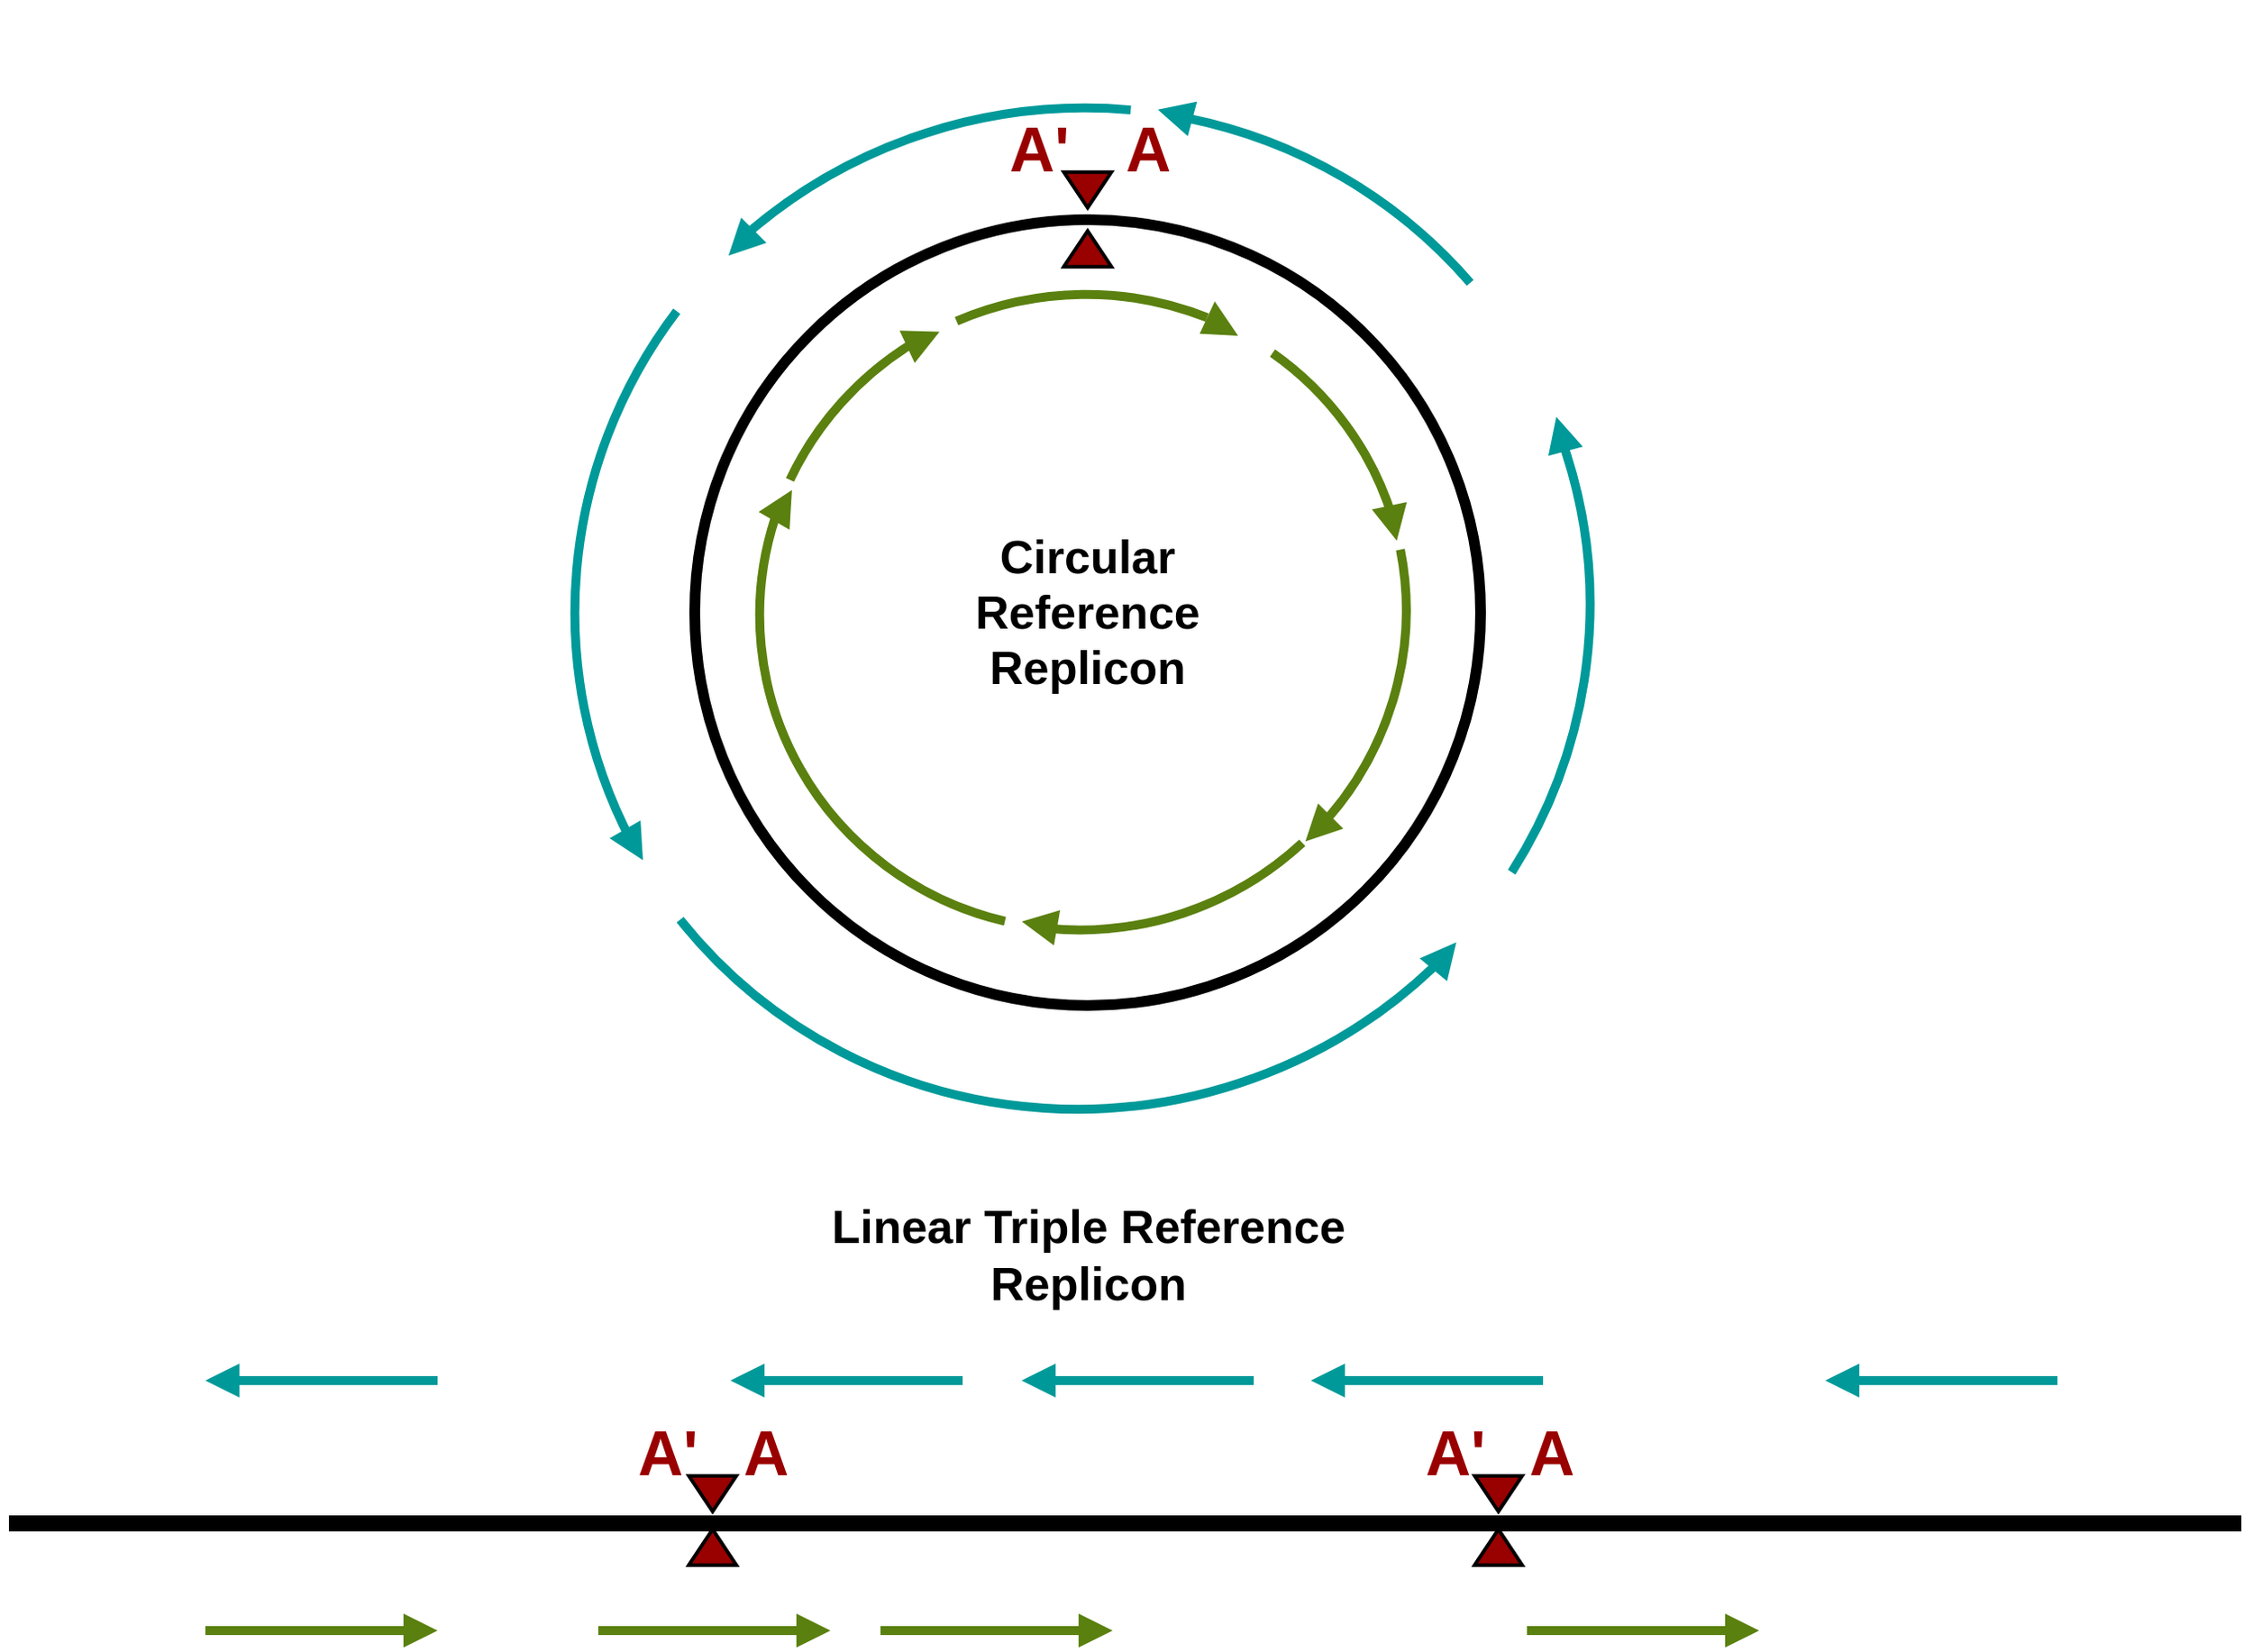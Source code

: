 <mxfile version="14.6.2" type="github">
  <diagram id="RIq3hGrc--Jxum7is6in" name="Page-1">
    <mxGraphModel dx="2404" dy="1077" grid="1" gridSize="10" guides="1" tooltips="1" connect="1" arrows="1" fold="1" page="1" pageScale="1" pageWidth="827" pageHeight="1169" math="0" shadow="0">
      <root>
        <mxCell id="0" />
        <mxCell id="1" parent="0" />
        <mxCell id="VIFSzDOIbJFOrQ9PyQAV-17" value="" style="verticalLabelPosition=bottom;verticalAlign=top;html=1;shape=mxgraph.basic.arc;startAngle=0.164;endAngle=0.43;strokeWidth=5;rotation=77;fillColor=#006666;strokeColor=#009999;" vertex="1" parent="1">
          <mxGeometry x="130.33" y="62.59" width="560.12" height="570.34" as="geometry" />
        </mxCell>
        <mxCell id="DHN71JKNqXYbLNceG395-1" value="" style="ellipse;whiteSpace=wrap;html=1;aspect=fixed;fillColor=none;strokeWidth=6;" parent="1" vertex="1">
          <mxGeometry x="194" y="130" width="440" height="440" as="geometry" />
        </mxCell>
        <mxCell id="DHN71JKNqXYbLNceG395-2" value="&lt;b&gt;&lt;font style=&quot;font-size: 26px&quot;&gt;Circular&lt;br&gt;Reference Replicon&lt;/font&gt;&lt;/b&gt;" style="text;html=1;strokeColor=none;fillColor=none;align=center;verticalAlign=middle;whiteSpace=wrap;rounded=0;" parent="1" vertex="1">
          <mxGeometry x="332" y="300" width="164" height="100" as="geometry" />
        </mxCell>
        <mxCell id="DHN71JKNqXYbLNceG395-3" value="" style="triangle;whiteSpace=wrap;html=1;strokeWidth=2;rotation=90;fillColor=#990000;" parent="1" vertex="1">
          <mxGeometry x="404" y="100" width="20" height="26.67" as="geometry" />
        </mxCell>
        <mxCell id="DHN71JKNqXYbLNceG395-8" value="" style="triangle;whiteSpace=wrap;html=1;strokeWidth=2;rotation=-90;fillColor=#990000;" parent="1" vertex="1">
          <mxGeometry x="404" y="133" width="20" height="26.67" as="geometry" />
        </mxCell>
        <mxCell id="DHN71JKNqXYbLNceG395-10" value="" style="endArrow=none;html=1;strokeWidth=9;" parent="1" edge="1">
          <mxGeometry width="50" height="50" relative="1" as="geometry">
            <mxPoint x="-190" y="860" as="sourcePoint" />
            <mxPoint x="1060" y="860" as="targetPoint" />
          </mxGeometry>
        </mxCell>
        <mxCell id="DHN71JKNqXYbLNceG395-13" value="" style="triangle;whiteSpace=wrap;html=1;strokeWidth=2;rotation=90;fillColor=#990000;" parent="1" vertex="1">
          <mxGeometry x="194" y="830" width="20" height="26.67" as="geometry" />
        </mxCell>
        <mxCell id="DHN71JKNqXYbLNceG395-14" value="" style="triangle;whiteSpace=wrap;html=1;strokeWidth=2;rotation=90;fillColor=#990000;" parent="1" vertex="1">
          <mxGeometry x="634" y="830" width="20" height="26.67" as="geometry" />
        </mxCell>
        <mxCell id="DHN71JKNqXYbLNceG395-15" value="" style="triangle;whiteSpace=wrap;html=1;strokeWidth=2;rotation=-90;fillColor=#990000;" parent="1" vertex="1">
          <mxGeometry x="194" y="860" width="20" height="26.67" as="geometry" />
        </mxCell>
        <mxCell id="DHN71JKNqXYbLNceG395-16" value="" style="triangle;whiteSpace=wrap;html=1;strokeWidth=2;rotation=-90;fillColor=#990000;" parent="1" vertex="1">
          <mxGeometry x="634" y="860" width="20" height="26.67" as="geometry" />
        </mxCell>
        <mxCell id="DHN71JKNqXYbLNceG395-17" value="&lt;b&gt;&lt;font style=&quot;font-size: 26px&quot;&gt;Linear Triple Reference Replicon&lt;/font&gt;&lt;/b&gt;" style="text;html=1;strokeColor=none;fillColor=none;align=center;verticalAlign=middle;whiteSpace=wrap;rounded=0;" parent="1" vertex="1">
          <mxGeometry x="239.5" y="660" width="349" height="100" as="geometry" />
        </mxCell>
        <mxCell id="DHN71JKNqXYbLNceG395-18" value="&lt;font size=&quot;1&quot; color=&quot;#990000&quot;&gt;&lt;b style=&quot;font-size: 35px&quot;&gt;A&#39;&lt;/b&gt;&lt;/font&gt;" style="text;html=1;strokeColor=none;fillColor=none;align=center;verticalAlign=middle;whiteSpace=wrap;rounded=0;" parent="1" vertex="1">
          <mxGeometry x="367" y="80" width="40" height="20" as="geometry" />
        </mxCell>
        <mxCell id="DHN71JKNqXYbLNceG395-19" value="&lt;font size=&quot;1&quot; color=&quot;#990000&quot;&gt;&lt;b style=&quot;font-size: 35px&quot;&gt;A&lt;/b&gt;&lt;/font&gt;" style="text;html=1;strokeColor=none;fillColor=none;align=center;verticalAlign=middle;whiteSpace=wrap;rounded=0;" parent="1" vertex="1">
          <mxGeometry x="428" y="80" width="40" height="20" as="geometry" />
        </mxCell>
        <mxCell id="DHN71JKNqXYbLNceG395-21" value="&lt;font size=&quot;1&quot; color=&quot;#990000&quot;&gt;&lt;b style=&quot;font-size: 35px&quot;&gt;A&#39;&lt;/b&gt;&lt;/font&gt;" style="text;html=1;strokeColor=none;fillColor=none;align=center;verticalAlign=middle;whiteSpace=wrap;rounded=0;" parent="1" vertex="1">
          <mxGeometry x="159" y="810" width="40" height="20" as="geometry" />
        </mxCell>
        <mxCell id="DHN71JKNqXYbLNceG395-22" value="&lt;font size=&quot;1&quot; color=&quot;#990000&quot;&gt;&lt;b style=&quot;font-size: 35px&quot;&gt;A&#39;&lt;/b&gt;&lt;/font&gt;" style="text;html=1;strokeColor=none;fillColor=none;align=center;verticalAlign=middle;whiteSpace=wrap;rounded=0;" parent="1" vertex="1">
          <mxGeometry x="600" y="810" width="40" height="20" as="geometry" />
        </mxCell>
        <mxCell id="DHN71JKNqXYbLNceG395-23" value="&lt;font size=&quot;1&quot; color=&quot;#990000&quot;&gt;&lt;b style=&quot;font-size: 35px&quot;&gt;A&lt;/b&gt;&lt;/font&gt;" style="text;html=1;strokeColor=none;fillColor=none;align=center;verticalAlign=middle;whiteSpace=wrap;rounded=0;" parent="1" vertex="1">
          <mxGeometry x="214" y="810" width="40" height="20" as="geometry" />
        </mxCell>
        <mxCell id="DHN71JKNqXYbLNceG395-24" value="&lt;font size=&quot;1&quot; color=&quot;#990000&quot;&gt;&lt;b style=&quot;font-size: 35px&quot;&gt;A&lt;/b&gt;&lt;/font&gt;" style="text;html=1;strokeColor=none;fillColor=none;align=center;verticalAlign=middle;whiteSpace=wrap;rounded=0;" parent="1" vertex="1">
          <mxGeometry x="654" y="810" width="40" height="20" as="geometry" />
        </mxCell>
        <mxCell id="VIFSzDOIbJFOrQ9PyQAV-6" value="" style="verticalLabelPosition=bottom;verticalAlign=top;html=1;shape=mxgraph.basic.acute_triangle;dx=0.6;strokeWidth=5;strokeColor=none;fillColor=#5A800F;rotation=115;" vertex="1" parent="1">
          <mxGeometry x="480" y="179.0" width="20" height="20" as="geometry" />
        </mxCell>
        <mxCell id="VIFSzDOIbJFOrQ9PyQAV-7" value="" style="verticalLabelPosition=bottom;verticalAlign=top;html=1;shape=mxgraph.basic.arc;startAngle=0.721;endAngle=0.848;strokeWidth=5;strokeColor=#5A800F;rotation=77;" vertex="1" parent="1">
          <mxGeometry x="234.25" y="168.79" width="355.07" height="361.55" as="geometry" />
        </mxCell>
        <mxCell id="VIFSzDOIbJFOrQ9PyQAV-8" value="" style="verticalLabelPosition=bottom;verticalAlign=top;html=1;shape=mxgraph.basic.arc;startAngle=0.671;endAngle=0.801;strokeWidth=5;rotation=77;fillColor=#006666;strokeColor=#009999;" vertex="1" parent="1">
          <mxGeometry x="130.33" y="62.59" width="560.12" height="570.34" as="geometry" />
        </mxCell>
        <mxCell id="VIFSzDOIbJFOrQ9PyQAV-9" value="" style="verticalLabelPosition=bottom;verticalAlign=top;html=1;shape=mxgraph.basic.arc;startAngle=0.885;endAngle=0.989;strokeWidth=5;strokeColor=#5A800F;rotation=77;" vertex="1" parent="1">
          <mxGeometry x="234.25" y="168.79" width="355.07" height="361.55" as="geometry" />
        </mxCell>
        <mxCell id="VIFSzDOIbJFOrQ9PyQAV-10" value="" style="verticalLabelPosition=bottom;verticalAlign=top;html=1;shape=mxgraph.basic.arc;startAngle=0.605;endAngle=0.697;strokeWidth=5;strokeColor=#5A800F;rotation=77;" vertex="1" parent="1">
          <mxGeometry x="233.43" y="168.79" width="355.07" height="361.55" as="geometry" />
        </mxCell>
        <mxCell id="VIFSzDOIbJFOrQ9PyQAV-11" value="" style="verticalLabelPosition=bottom;verticalAlign=top;html=1;shape=mxgraph.basic.arc;startAngle=0.324;endAngle=0.585;strokeWidth=5;strokeColor=#5A800F;rotation=77;" vertex="1" parent="1">
          <mxGeometry x="233.43" y="169.22" width="355.07" height="361.55" as="geometry" />
        </mxCell>
        <mxCell id="VIFSzDOIbJFOrQ9PyQAV-12" value="" style="verticalLabelPosition=bottom;verticalAlign=top;html=1;shape=mxgraph.basic.arc;startAngle=0.005;endAngle=0.158;strokeWidth=5;strokeColor=#5A800F;rotation=77;" vertex="1" parent="1">
          <mxGeometry x="234.25" y="169.22" width="355.07" height="361.55" as="geometry" />
        </mxCell>
        <mxCell id="VIFSzDOIbJFOrQ9PyQAV-13" value="" style="verticalLabelPosition=bottom;verticalAlign=top;html=1;shape=mxgraph.basic.arc;startAngle=0.166;endAngle=0.303;strokeWidth=5;strokeColor=#5A800F;rotation=77;" vertex="1" parent="1">
          <mxGeometry x="233.43" y="169.22" width="355.07" height="361.55" as="geometry" />
        </mxCell>
        <mxCell id="VIFSzDOIbJFOrQ9PyQAV-14" value="" style="verticalLabelPosition=bottom;verticalAlign=top;html=1;shape=mxgraph.basic.arc;startAngle=0.819;endAngle=0.924;strokeWidth=5;rotation=77;fillColor=#009999;strokeColor=#009999;" vertex="1" parent="1">
          <mxGeometry x="130.33" y="62.59" width="560.12" height="570.34" as="geometry" />
        </mxCell>
        <mxCell id="VIFSzDOIbJFOrQ9PyQAV-15" value="" style="verticalLabelPosition=bottom;verticalAlign=top;html=1;shape=mxgraph.basic.arc;startAngle=0.46;endAngle=0.638;strokeWidth=5;rotation=77;fillColor=#006666;strokeColor=#009999;" vertex="1" parent="1">
          <mxGeometry x="131.72" y="62.59" width="560.12" height="570.34" as="geometry" />
        </mxCell>
        <mxCell id="VIFSzDOIbJFOrQ9PyQAV-16" value="" style="verticalLabelPosition=bottom;verticalAlign=top;html=1;shape=mxgraph.basic.arc;startAngle=0.985;endAngle=0.125;strokeWidth=5;rotation=77;fillColor=#006666;strokeColor=#009999;" vertex="1" parent="1">
          <mxGeometry x="130.33" y="62.59" width="560.12" height="570.34" as="geometry" />
        </mxCell>
        <mxCell id="VIFSzDOIbJFOrQ9PyQAV-18" value="" style="verticalLabelPosition=bottom;verticalAlign=top;html=1;shape=mxgraph.basic.acute_triangle;dx=0.5;strokeWidth=5;strokeColor=none;fillColor=#5A800F;rotation=-192;" vertex="1" parent="1">
          <mxGeometry x="575" y="290" width="20" height="20" as="geometry" />
        </mxCell>
        <mxCell id="VIFSzDOIbJFOrQ9PyQAV-20" value="" style="verticalLabelPosition=bottom;verticalAlign=top;html=1;shape=mxgraph.basic.acute_triangle;dx=0.5;strokeWidth=5;strokeColor=none;fillColor=#5A800F;rotation=-135;" vertex="1" parent="1">
          <mxGeometry x="533" y="461" width="20" height="20" as="geometry" />
        </mxCell>
        <mxCell id="VIFSzDOIbJFOrQ9PyQAV-21" value="" style="verticalLabelPosition=bottom;verticalAlign=top;html=1;shape=mxgraph.basic.acute_triangle;dx=0.5;strokeWidth=5;strokeColor=none;fillColor=#5A800F;rotation=-80;" vertex="1" parent="1">
          <mxGeometry x="377" y="514.77" width="20" height="20" as="geometry" />
        </mxCell>
        <mxCell id="VIFSzDOIbJFOrQ9PyQAV-22" value="" style="verticalLabelPosition=bottom;verticalAlign=top;html=1;shape=mxgraph.basic.acute_triangle;dx=0.5;strokeWidth=5;strokeColor=none;fillColor=#5A800F;rotation=30;" vertex="1" parent="1">
          <mxGeometry x="233.43" y="280" width="20" height="20" as="geometry" />
        </mxCell>
        <mxCell id="VIFSzDOIbJFOrQ9PyQAV-23" value="" style="verticalLabelPosition=bottom;verticalAlign=top;html=1;shape=mxgraph.basic.acute_triangle;dx=0.5;strokeWidth=5;strokeColor=none;fillColor=#5A800F;rotation=65;" vertex="1" parent="1">
          <mxGeometry x="312" y="187" width="20" height="20" as="geometry" />
        </mxCell>
        <mxCell id="VIFSzDOIbJFOrQ9PyQAV-24" value="" style="verticalLabelPosition=bottom;verticalAlign=top;html=1;shape=mxgraph.basic.acute_triangle;dx=0.5;strokeWidth=5;strokeColor=none;rotation=-75;fillColor=#009999;" vertex="1" parent="1">
          <mxGeometry x="453" y="61" width="20" height="20" as="geometry" />
        </mxCell>
        <mxCell id="VIFSzDOIbJFOrQ9PyQAV-26" value="" style="verticalLabelPosition=bottom;verticalAlign=top;html=1;shape=mxgraph.basic.acute_triangle;dx=0.5;strokeWidth=5;strokeColor=none;rotation=-135;fillColor=#009999;" vertex="1" parent="1">
          <mxGeometry x="210" y="133" width="20" height="20" as="geometry" />
        </mxCell>
        <mxCell id="VIFSzDOIbJFOrQ9PyQAV-27" value="" style="verticalLabelPosition=bottom;verticalAlign=top;html=1;shape=mxgraph.basic.acute_triangle;dx=0.5;strokeWidth=5;strokeColor=none;rotation=-210;fillColor=#009999;" vertex="1" parent="1">
          <mxGeometry x="150" y="470" width="20" height="20" as="geometry" />
        </mxCell>
        <mxCell id="VIFSzDOIbJFOrQ9PyQAV-28" value="" style="verticalLabelPosition=bottom;verticalAlign=top;html=1;shape=mxgraph.basic.acute_triangle;dx=0.5;strokeWidth=5;strokeColor=none;rotation=40;fillColor=#009999;" vertex="1" parent="1">
          <mxGeometry x="604" y="532.34" width="20" height="20" as="geometry" />
        </mxCell>
        <mxCell id="VIFSzDOIbJFOrQ9PyQAV-29" value="" style="verticalLabelPosition=bottom;verticalAlign=top;html=1;shape=mxgraph.basic.acute_triangle;dx=0.5;strokeWidth=5;strokeColor=none;rotation=-15;fillColor=#009999;" vertex="1" parent="1">
          <mxGeometry x="669" y="240" width="20" height="20" as="geometry" />
        </mxCell>
        <mxCell id="VIFSzDOIbJFOrQ9PyQAV-31" value="" style="endArrow=block;html=1;strokeWidth=5;endFill=1;strokeColor=#5A800F;" edge="1" parent="1">
          <mxGeometry width="50" height="50" relative="1" as="geometry">
            <mxPoint x="140" y="920" as="sourcePoint" />
            <mxPoint x="270" y="920" as="targetPoint" />
          </mxGeometry>
        </mxCell>
        <mxCell id="VIFSzDOIbJFOrQ9PyQAV-32" value="" style="endArrow=block;html=1;strokeWidth=5;endFill=1;strokeColor=#5A800F;" edge="1" parent="1">
          <mxGeometry width="50" height="50" relative="1" as="geometry">
            <mxPoint x="-80" y="920.0" as="sourcePoint" />
            <mxPoint x="50" y="920.0" as="targetPoint" />
          </mxGeometry>
        </mxCell>
        <mxCell id="VIFSzDOIbJFOrQ9PyQAV-33" value="" style="endArrow=block;html=1;strokeWidth=5;endFill=1;strokeColor=#5A800F;" edge="1" parent="1">
          <mxGeometry width="50" height="50" relative="1" as="geometry">
            <mxPoint x="298" y="920.0" as="sourcePoint" />
            <mxPoint x="428" y="920.0" as="targetPoint" />
          </mxGeometry>
        </mxCell>
        <mxCell id="VIFSzDOIbJFOrQ9PyQAV-34" value="" style="endArrow=block;html=1;strokeWidth=5;endFill=1;strokeColor=#5A800F;" edge="1" parent="1">
          <mxGeometry width="50" height="50" relative="1" as="geometry">
            <mxPoint x="660" y="920.0" as="sourcePoint" />
            <mxPoint x="790" y="920.0" as="targetPoint" />
          </mxGeometry>
        </mxCell>
        <mxCell id="VIFSzDOIbJFOrQ9PyQAV-35" value="" style="endArrow=none;html=1;strokeWidth=5;endFill=0;startArrow=block;startFill=1;strokeColor=#009999;" edge="1" parent="1">
          <mxGeometry width="50" height="50" relative="1" as="geometry">
            <mxPoint x="539" y="780.0" as="sourcePoint" />
            <mxPoint x="669" y="780.0" as="targetPoint" />
          </mxGeometry>
        </mxCell>
        <mxCell id="VIFSzDOIbJFOrQ9PyQAV-37" value="" style="endArrow=none;html=1;strokeWidth=5;endFill=0;startArrow=block;startFill=1;strokeColor=#009999;" edge="1" parent="1">
          <mxGeometry width="50" height="50" relative="1" as="geometry">
            <mxPoint x="214" y="780.0" as="sourcePoint" />
            <mxPoint x="344" y="780.0" as="targetPoint" />
          </mxGeometry>
        </mxCell>
        <mxCell id="VIFSzDOIbJFOrQ9PyQAV-38" value="" style="endArrow=none;html=1;strokeWidth=5;endFill=0;startArrow=block;startFill=1;strokeColor=#009999;" edge="1" parent="1">
          <mxGeometry width="50" height="50" relative="1" as="geometry">
            <mxPoint x="-80" y="780.0" as="sourcePoint" />
            <mxPoint x="50" y="780.0" as="targetPoint" />
          </mxGeometry>
        </mxCell>
        <mxCell id="VIFSzDOIbJFOrQ9PyQAV-39" value="" style="endArrow=none;html=1;strokeWidth=5;endFill=0;startArrow=block;startFill=1;strokeColor=#009999;" edge="1" parent="1">
          <mxGeometry width="50" height="50" relative="1" as="geometry">
            <mxPoint x="377" y="780.0" as="sourcePoint" />
            <mxPoint x="507" y="780.0" as="targetPoint" />
          </mxGeometry>
        </mxCell>
        <mxCell id="VIFSzDOIbJFOrQ9PyQAV-40" value="" style="endArrow=none;html=1;strokeWidth=5;endFill=0;startArrow=block;startFill=1;strokeColor=#009999;" edge="1" parent="1">
          <mxGeometry width="50" height="50" relative="1" as="geometry">
            <mxPoint x="827" y="780.0" as="sourcePoint" />
            <mxPoint x="957" y="780.0" as="targetPoint" />
          </mxGeometry>
        </mxCell>
      </root>
    </mxGraphModel>
  </diagram>
</mxfile>
